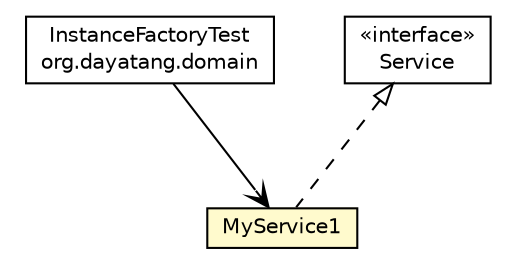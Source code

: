 #!/usr/local/bin/dot
#
# Class diagram 
# Generated by UMLGraph version R5_6_6-8-g8d7759 (http://www.umlgraph.org/)
#

digraph G {
	edge [fontname="Helvetica",fontsize=10,labelfontname="Helvetica",labelfontsize=10];
	node [fontname="Helvetica",fontsize=10,shape=plaintext];
	nodesep=0.25;
	ranksep=0.5;
	// org.dayatang.domain.InstanceFactoryTest
	c2882 [label=<<table title="org.dayatang.domain.InstanceFactoryTest" border="0" cellborder="1" cellspacing="0" cellpadding="2" port="p" href="../InstanceFactoryTest.html">
		<tr><td><table border="0" cellspacing="0" cellpadding="1">
<tr><td align="center" balign="center"> InstanceFactoryTest </td></tr>
<tr><td align="center" balign="center"> org.dayatang.domain </td></tr>
		</table></td></tr>
		</table>>, URL="../InstanceFactoryTest.html", fontname="Helvetica", fontcolor="black", fontsize=10.0];
	// org.dayatang.domain.ioc.Service
	c2929 [label=<<table title="org.dayatang.domain.ioc.Service" border="0" cellborder="1" cellspacing="0" cellpadding="2" port="p" href="./Service.html">
		<tr><td><table border="0" cellspacing="0" cellpadding="1">
<tr><td align="center" balign="center"> &#171;interface&#187; </td></tr>
<tr><td align="center" balign="center"> Service </td></tr>
		</table></td></tr>
		</table>>, URL="./Service.html", fontname="Helvetica", fontcolor="black", fontsize=10.0];
	// org.dayatang.domain.ioc.MyService1
	c2935 [label=<<table title="org.dayatang.domain.ioc.MyService1" border="0" cellborder="1" cellspacing="0" cellpadding="2" port="p" bgcolor="lemonChiffon" href="./MyService1.html">
		<tr><td><table border="0" cellspacing="0" cellpadding="1">
<tr><td align="center" balign="center"> MyService1 </td></tr>
		</table></td></tr>
		</table>>, URL="./MyService1.html", fontname="Helvetica", fontcolor="black", fontsize=10.0];
	//org.dayatang.domain.ioc.MyService1 implements org.dayatang.domain.ioc.Service
	c2929:p -> c2935:p [dir=back,arrowtail=empty,style=dashed];
	// org.dayatang.domain.InstanceFactoryTest NAVASSOC org.dayatang.domain.ioc.MyService1
	c2882:p -> c2935:p [taillabel="", label=" "headlabel="", fontname="Helvetica", fontcolor="black", fontsize=10.0, color="black", arrowhead=open];
}

